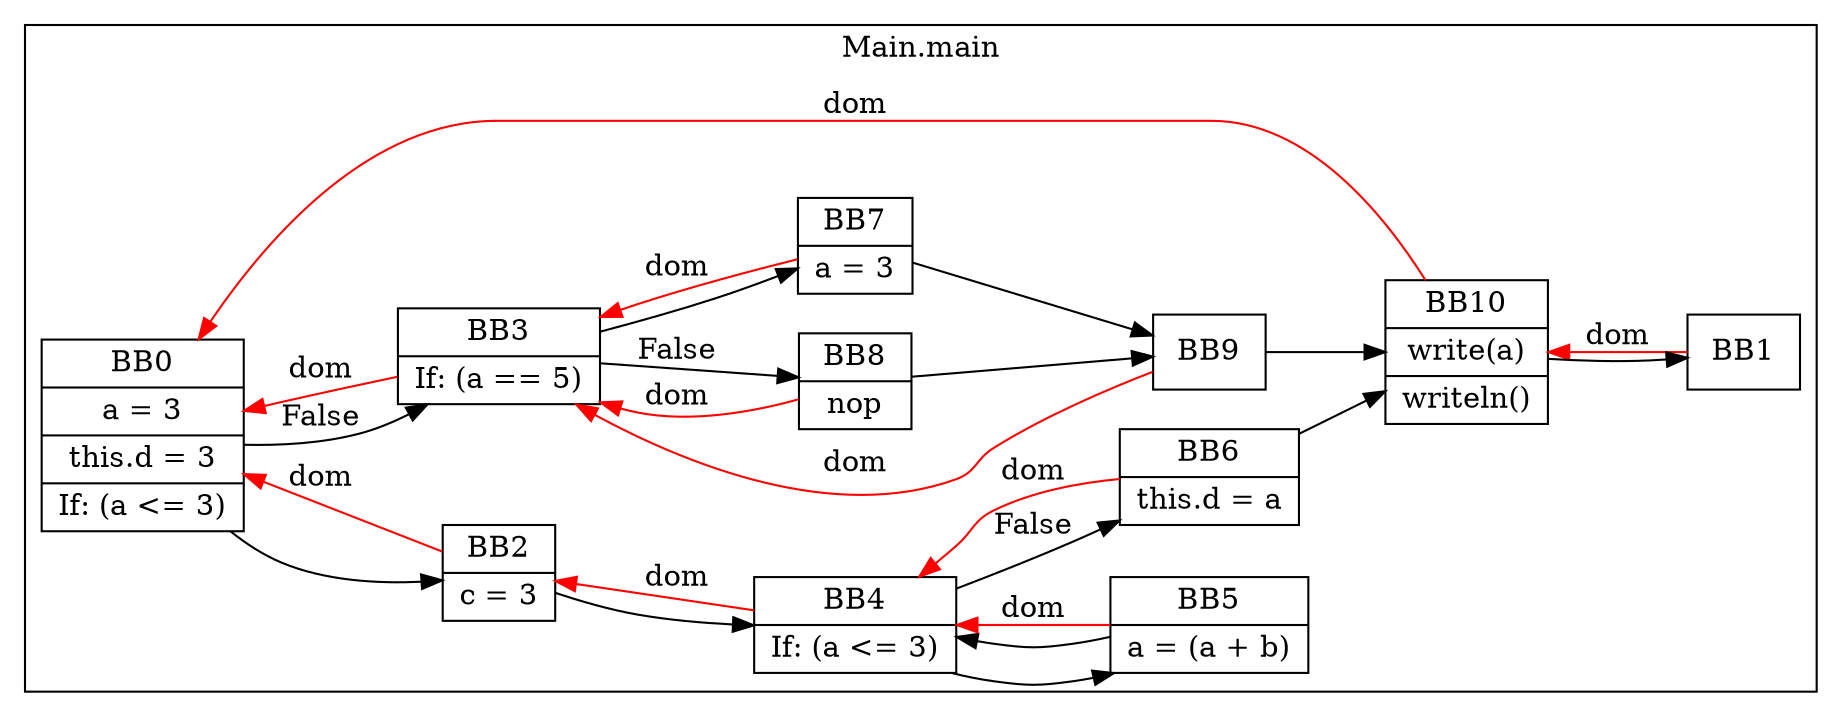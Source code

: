 digraph G {
  graph [ rankdir = "LR" ];
  subgraph cluster_0 {
    label = "Main.main"
    M0_BB0 [
      shape="record"
      label="BB0|a = 3|this.d = 3|If: (a \<= 3)"
    ];
    M0_BB0 -> M0_BB2;
    M0_BB0 -> M0_BB3 [label="False"];
    M0_BB1 [
      shape="record"
      label="BB1"
    ];
    M0_BB1 -> M0_BB10 [color="red" label="dom"];
    M0_BB2 [
      shape="record"
      label="BB2|c = 3"
    ];
    M0_BB2 -> M0_BB4;
    M0_BB2 -> M0_BB0 [color="red" label="dom"];
    M0_BB3 [
      shape="record"
      label="BB3|If: (a == 5)"
    ];
    M0_BB3 -> M0_BB7;
    M0_BB3 -> M0_BB8 [label="False"];
    M0_BB3 -> M0_BB0 [color="red" label="dom"];
    M0_BB4 [
      shape="record"
      label="BB4|If: (a \<= 3)"
    ];
    M0_BB4 -> M0_BB5;
    M0_BB4 -> M0_BB6 [label="False"];
    M0_BB4 -> M0_BB2 [color="red" label="dom"];
    M0_BB5 [
      shape="record"
      label="BB5|a = (a + b)"
    ];
    M0_BB5 -> M0_BB4;
    M0_BB5 -> M0_BB4 [color="red" label="dom"];
    M0_BB6 [
      shape="record"
      label="BB6|this.d = a"
    ];
    M0_BB6 -> M0_BB10;
    M0_BB6 -> M0_BB4 [color="red" label="dom"];
    M0_BB7 [
      shape="record"
      label="BB7|a = 3"
    ];
    M0_BB7 -> M0_BB9;
    M0_BB7 -> M0_BB3 [color="red" label="dom"];
    M0_BB8 [
      shape="record"
      label="BB8|nop"
    ];
    M0_BB8 -> M0_BB9;
    M0_BB8 -> M0_BB3 [color="red" label="dom"];
    M0_BB9 [
      shape="record"
      label="BB9"
    ];
    M0_BB9 -> M0_BB10;
    M0_BB9 -> M0_BB3 [color="red" label="dom"];
    M0_BB10 [
      shape="record"
      label="BB10|write(a)|writeln()"
    ];
    M0_BB10 -> M0_BB1;
    M0_BB10 -> M0_BB0 [color="red" label="dom"];
  }
}
